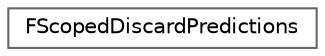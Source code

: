 digraph "Graphical Class Hierarchy"
{
 // INTERACTIVE_SVG=YES
 // LATEX_PDF_SIZE
  bgcolor="transparent";
  edge [fontname=Helvetica,fontsize=10,labelfontname=Helvetica,labelfontsize=10];
  node [fontname=Helvetica,fontsize=10,shape=box,height=0.2,width=0.4];
  rankdir="LR";
  Node0 [id="Node000000",label="FScopedDiscardPredictions",height=0.2,width=0.4,color="grey40", fillcolor="white", style="filled",URL="$d7/d6b/structFScopedDiscardPredictions.html",tooltip="Discard the predictions that occur within this window."];
}
